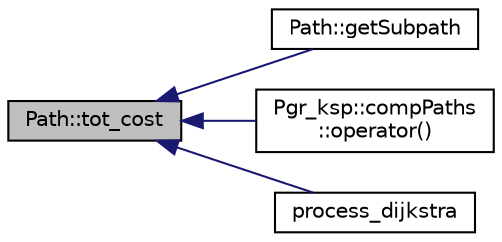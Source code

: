 digraph "Path::tot_cost"
{
  edge [fontname="Helvetica",fontsize="10",labelfontname="Helvetica",labelfontsize="10"];
  node [fontname="Helvetica",fontsize="10",shape=record];
  rankdir="LR";
  Node1 [label="Path::tot_cost",height=0.2,width=0.4,color="black", fillcolor="grey75", style="filled" fontcolor="black"];
  Node1 -> Node2 [dir="back",color="midnightblue",fontsize="10",style="solid",fontname="Helvetica"];
  Node2 [label="Path::getSubpath",height=0.2,width=0.4,color="black", fillcolor="white", style="filled",URL="$classPath.html#ac9db12aac6bf4f045a25c3fd1e70fd20"];
  Node1 -> Node3 [dir="back",color="midnightblue",fontsize="10",style="solid",fontname="Helvetica"];
  Node3 [label="Pgr_ksp::compPaths\l::operator()",height=0.2,width=0.4,color="black", fillcolor="white", style="filled",URL="$classPgr__ksp_1_1compPaths.html#a027c9680017de3c89b3c530f15a5be1a"];
  Node1 -> Node4 [dir="back",color="midnightblue",fontsize="10",style="solid",fontname="Helvetica"];
  Node4 [label="process_dijkstra",height=0.2,width=0.4,color="black", fillcolor="white", style="filled",URL="$performance_2dijkstra_2dijkstra_8hpp.html#aa8fd68ac88d3fe6d7f7a3792e154f5d8"];
}
